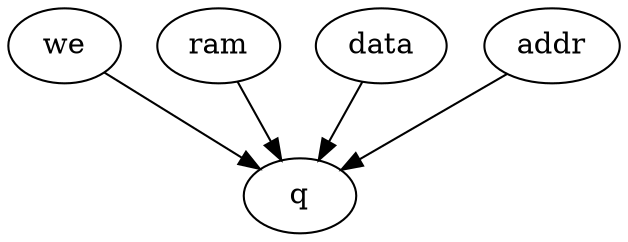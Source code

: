 strict digraph "" {
	q	[complexity=0,
		importance=0.428570815005,
		rank=0.0];
	we	[complexity=6,
		importance=0.571428111254,
		rank=0.0952380185423];
	we -> q;
	ram	[complexity=6,
		importance=0.571428111254,
		rank=0.0952380185423];
	ram -> q;
	data	[complexity=6,
		importance=0.571428111254,
		rank=0.0952380185423];
	data -> q;
	addr	[complexity=6,
		importance=0.571428111254,
		rank=0.0952380185423];
	addr -> q;
}
